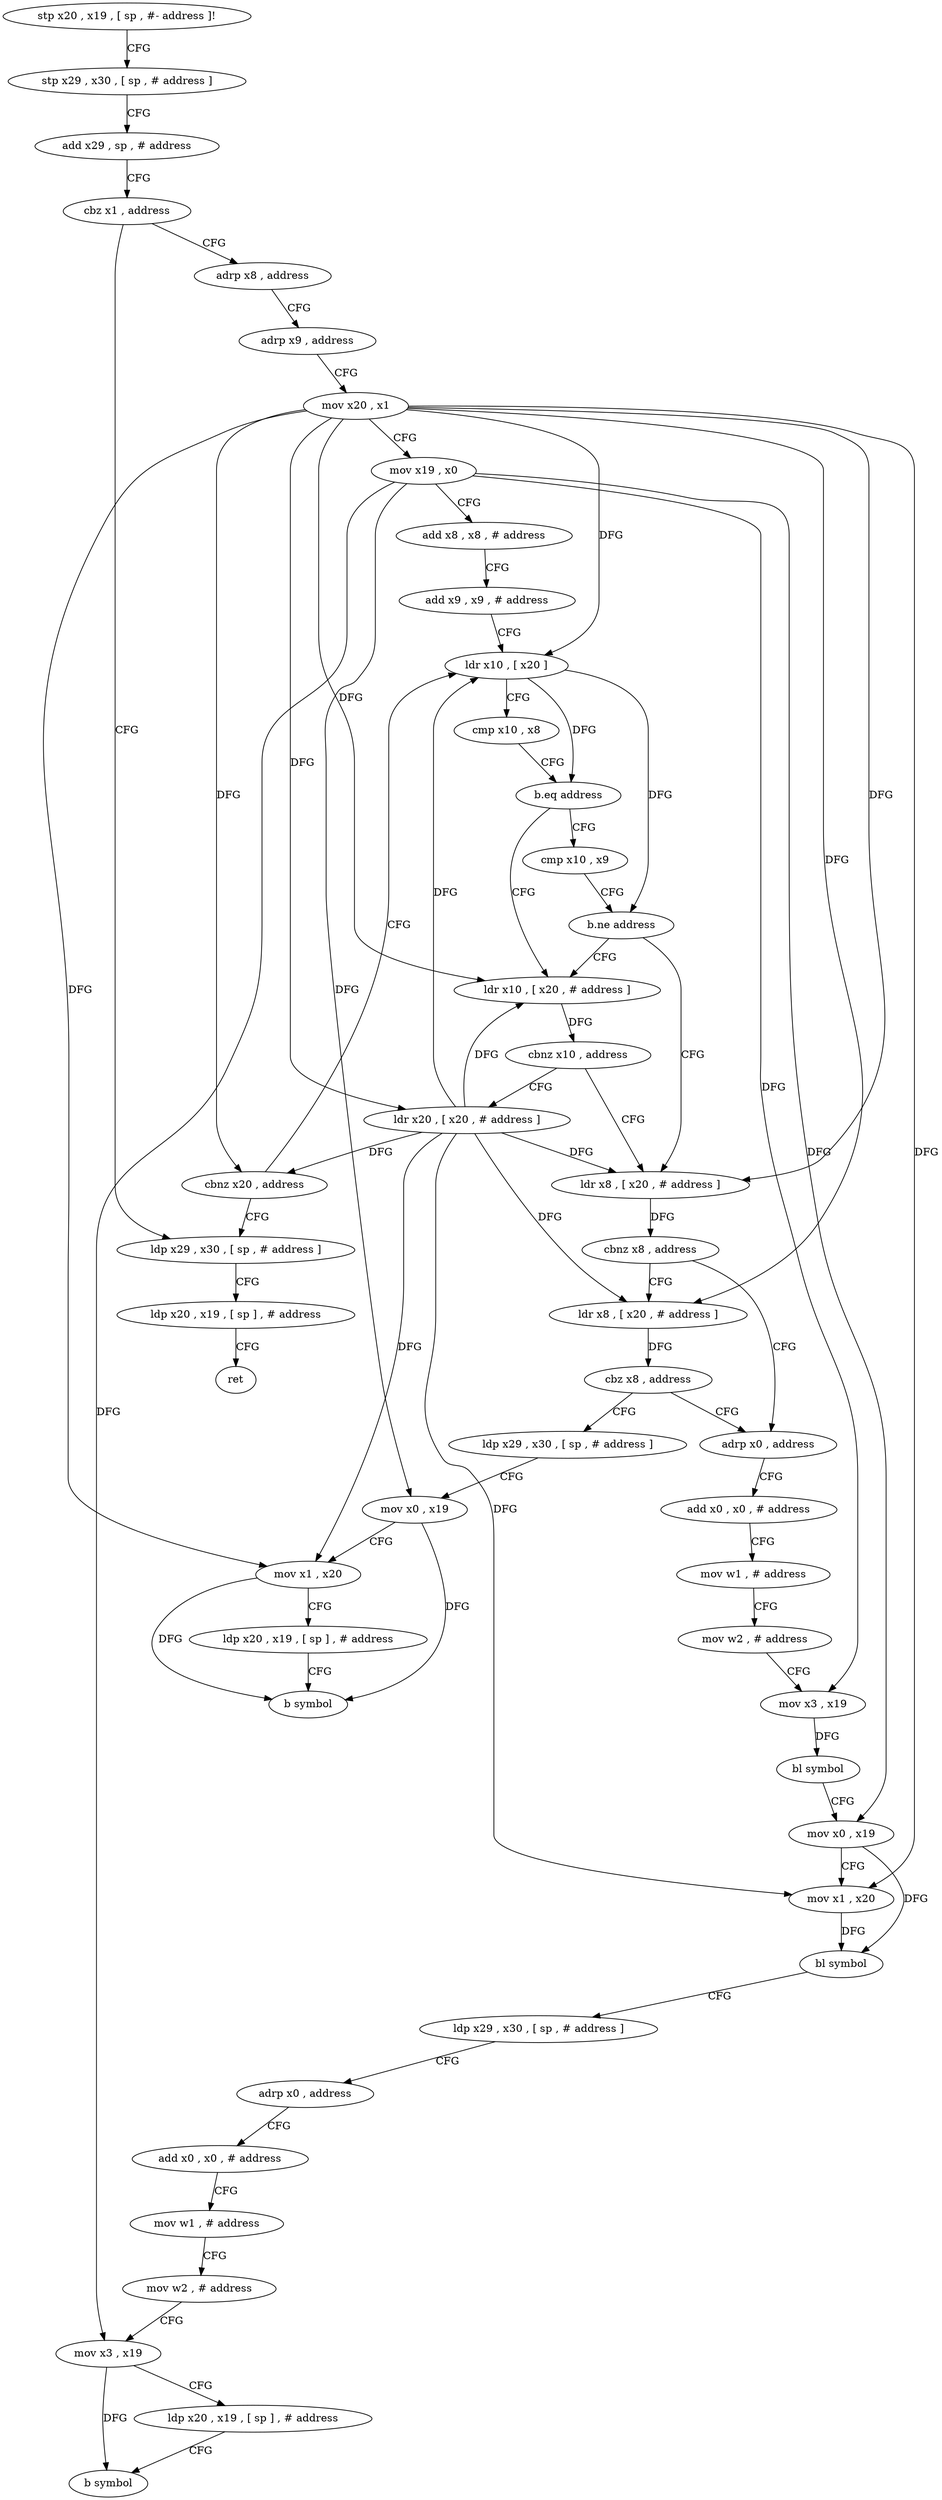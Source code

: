 digraph "func" {
"4217744" [label = "stp x20 , x19 , [ sp , #- address ]!" ]
"4217748" [label = "stp x29 , x30 , [ sp , # address ]" ]
"4217752" [label = "add x29 , sp , # address" ]
"4217756" [label = "cbz x1 , address" ]
"4217820" [label = "ldp x29 , x30 , [ sp , # address ]" ]
"4217760" [label = "adrp x8 , address" ]
"4217824" [label = "ldp x20 , x19 , [ sp ] , # address" ]
"4217828" [label = "ret" ]
"4217764" [label = "adrp x9 , address" ]
"4217768" [label = "mov x20 , x1" ]
"4217772" [label = "mov x19 , x0" ]
"4217776" [label = "add x8 , x8 , # address" ]
"4217780" [label = "add x9 , x9 , # address" ]
"4217784" [label = "ldr x10 , [ x20 ]" ]
"4217804" [label = "ldr x10 , [ x20 , # address ]" ]
"4217808" [label = "cbnz x10 , address" ]
"4217832" [label = "ldr x8 , [ x20 , # address ]" ]
"4217812" [label = "ldr x20 , [ x20 , # address ]" ]
"4217796" [label = "cmp x10 , x9" ]
"4217800" [label = "b.ne address" ]
"4217836" [label = "cbnz x8 , address" ]
"4217848" [label = "adrp x0 , address" ]
"4217840" [label = "ldr x8 , [ x20 , # address ]" ]
"4217816" [label = "cbnz x20 , address" ]
"4217852" [label = "add x0 , x0 , # address" ]
"4217856" [label = "mov w1 , # address" ]
"4217860" [label = "mov w2 , # address" ]
"4217864" [label = "mov x3 , x19" ]
"4217868" [label = "bl symbol" ]
"4217872" [label = "mov x0 , x19" ]
"4217876" [label = "mov x1 , x20" ]
"4217880" [label = "bl symbol" ]
"4217884" [label = "ldp x29 , x30 , [ sp , # address ]" ]
"4217888" [label = "adrp x0 , address" ]
"4217892" [label = "add x0 , x0 , # address" ]
"4217896" [label = "mov w1 , # address" ]
"4217900" [label = "mov w2 , # address" ]
"4217904" [label = "mov x3 , x19" ]
"4217908" [label = "ldp x20 , x19 , [ sp ] , # address" ]
"4217912" [label = "b symbol" ]
"4217844" [label = "cbz x8 , address" ]
"4217916" [label = "ldp x29 , x30 , [ sp , # address ]" ]
"4217788" [label = "cmp x10 , x8" ]
"4217792" [label = "b.eq address" ]
"4217920" [label = "mov x0 , x19" ]
"4217924" [label = "mov x1 , x20" ]
"4217928" [label = "ldp x20 , x19 , [ sp ] , # address" ]
"4217932" [label = "b symbol" ]
"4217744" -> "4217748" [ label = "CFG" ]
"4217748" -> "4217752" [ label = "CFG" ]
"4217752" -> "4217756" [ label = "CFG" ]
"4217756" -> "4217820" [ label = "CFG" ]
"4217756" -> "4217760" [ label = "CFG" ]
"4217820" -> "4217824" [ label = "CFG" ]
"4217760" -> "4217764" [ label = "CFG" ]
"4217824" -> "4217828" [ label = "CFG" ]
"4217764" -> "4217768" [ label = "CFG" ]
"4217768" -> "4217772" [ label = "CFG" ]
"4217768" -> "4217784" [ label = "DFG" ]
"4217768" -> "4217804" [ label = "DFG" ]
"4217768" -> "4217832" [ label = "DFG" ]
"4217768" -> "4217812" [ label = "DFG" ]
"4217768" -> "4217816" [ label = "DFG" ]
"4217768" -> "4217876" [ label = "DFG" ]
"4217768" -> "4217840" [ label = "DFG" ]
"4217768" -> "4217924" [ label = "DFG" ]
"4217772" -> "4217776" [ label = "CFG" ]
"4217772" -> "4217864" [ label = "DFG" ]
"4217772" -> "4217872" [ label = "DFG" ]
"4217772" -> "4217904" [ label = "DFG" ]
"4217772" -> "4217920" [ label = "DFG" ]
"4217776" -> "4217780" [ label = "CFG" ]
"4217780" -> "4217784" [ label = "CFG" ]
"4217784" -> "4217788" [ label = "CFG" ]
"4217784" -> "4217792" [ label = "DFG" ]
"4217784" -> "4217800" [ label = "DFG" ]
"4217804" -> "4217808" [ label = "DFG" ]
"4217808" -> "4217832" [ label = "CFG" ]
"4217808" -> "4217812" [ label = "CFG" ]
"4217832" -> "4217836" [ label = "DFG" ]
"4217812" -> "4217816" [ label = "DFG" ]
"4217812" -> "4217784" [ label = "DFG" ]
"4217812" -> "4217804" [ label = "DFG" ]
"4217812" -> "4217832" [ label = "DFG" ]
"4217812" -> "4217876" [ label = "DFG" ]
"4217812" -> "4217840" [ label = "DFG" ]
"4217812" -> "4217924" [ label = "DFG" ]
"4217796" -> "4217800" [ label = "CFG" ]
"4217800" -> "4217832" [ label = "CFG" ]
"4217800" -> "4217804" [ label = "CFG" ]
"4217836" -> "4217848" [ label = "CFG" ]
"4217836" -> "4217840" [ label = "CFG" ]
"4217848" -> "4217852" [ label = "CFG" ]
"4217840" -> "4217844" [ label = "DFG" ]
"4217816" -> "4217784" [ label = "CFG" ]
"4217816" -> "4217820" [ label = "CFG" ]
"4217852" -> "4217856" [ label = "CFG" ]
"4217856" -> "4217860" [ label = "CFG" ]
"4217860" -> "4217864" [ label = "CFG" ]
"4217864" -> "4217868" [ label = "DFG" ]
"4217868" -> "4217872" [ label = "CFG" ]
"4217872" -> "4217876" [ label = "CFG" ]
"4217872" -> "4217880" [ label = "DFG" ]
"4217876" -> "4217880" [ label = "DFG" ]
"4217880" -> "4217884" [ label = "CFG" ]
"4217884" -> "4217888" [ label = "CFG" ]
"4217888" -> "4217892" [ label = "CFG" ]
"4217892" -> "4217896" [ label = "CFG" ]
"4217896" -> "4217900" [ label = "CFG" ]
"4217900" -> "4217904" [ label = "CFG" ]
"4217904" -> "4217908" [ label = "CFG" ]
"4217904" -> "4217912" [ label = "DFG" ]
"4217908" -> "4217912" [ label = "CFG" ]
"4217844" -> "4217916" [ label = "CFG" ]
"4217844" -> "4217848" [ label = "CFG" ]
"4217916" -> "4217920" [ label = "CFG" ]
"4217788" -> "4217792" [ label = "CFG" ]
"4217792" -> "4217804" [ label = "CFG" ]
"4217792" -> "4217796" [ label = "CFG" ]
"4217920" -> "4217924" [ label = "CFG" ]
"4217920" -> "4217932" [ label = "DFG" ]
"4217924" -> "4217928" [ label = "CFG" ]
"4217924" -> "4217932" [ label = "DFG" ]
"4217928" -> "4217932" [ label = "CFG" ]
}
